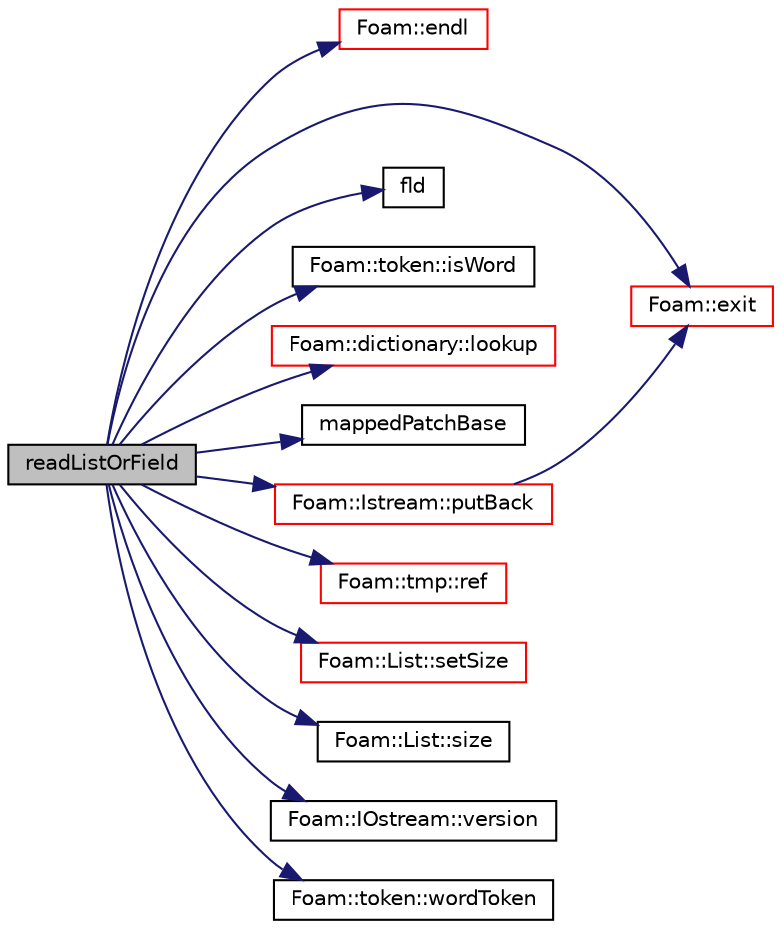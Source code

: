 digraph "readListOrField"
{
  bgcolor="transparent";
  edge [fontname="Helvetica",fontsize="10",labelfontname="Helvetica",labelfontsize="10"];
  node [fontname="Helvetica",fontsize="10",shape=record];
  rankdir="LR";
  Node1 [label="readListOrField",height=0.2,width=0.4,color="black", fillcolor="grey75", style="filled", fontcolor="black"];
  Node1 -> Node2 [color="midnightblue",fontsize="10",style="solid",fontname="Helvetica"];
  Node2 [label="Foam::endl",height=0.2,width=0.4,color="red",URL="$a10979.html#a2db8fe02a0d3909e9351bb4275b23ce4",tooltip="Add newline and flush stream. "];
  Node1 -> Node3 [color="midnightblue",fontsize="10",style="solid",fontname="Helvetica"];
  Node3 [label="Foam::exit",height=0.2,width=0.4,color="red",URL="$a10979.html#a06ca7250d8e89caf05243ec094843642"];
  Node1 -> Node4 [color="midnightblue",fontsize="10",style="solid",fontname="Helvetica"];
  Node4 [label="fld",height=0.2,width=0.4,color="black",URL="$a04403.html#ad4512456f4da706b47fd304150561080"];
  Node1 -> Node5 [color="midnightblue",fontsize="10",style="solid",fontname="Helvetica"];
  Node5 [label="Foam::token::isWord",height=0.2,width=0.4,color="black",URL="$a02696.html#aff8351bf74c7880f1403c24dec1f82cd"];
  Node1 -> Node6 [color="midnightblue",fontsize="10",style="solid",fontname="Helvetica"];
  Node6 [label="Foam::dictionary::lookup",height=0.2,width=0.4,color="red",URL="$a00530.html#a8baab402d653d6e789f67c57e23a5b59",tooltip="Find and return an entry data stream. "];
  Node1 -> Node7 [color="midnightblue",fontsize="10",style="solid",fontname="Helvetica"];
  Node7 [label="mappedPatchBase",height=0.2,width=0.4,color="black",URL="$a01449.html#a8fdc6791ed0f6f94533ac247a4d13235",tooltip="Construct from patch. "];
  Node1 -> Node8 [color="midnightblue",fontsize="10",style="solid",fontname="Helvetica"];
  Node8 [label="Foam::Istream::putBack",height=0.2,width=0.4,color="red",URL="$a01217.html#af22e503b062298eef54e360dfc06d0b4",tooltip="Put back token. "];
  Node8 -> Node3 [color="midnightblue",fontsize="10",style="solid",fontname="Helvetica"];
  Node1 -> Node9 [color="midnightblue",fontsize="10",style="solid",fontname="Helvetica"];
  Node9 [label="Foam::tmp::ref",height=0.2,width=0.4,color="red",URL="$a02694.html#a355da090b61b5b48e7435dec5942b7e9",tooltip="Return non-const reference or generate a fatal error. "];
  Node1 -> Node10 [color="midnightblue",fontsize="10",style="solid",fontname="Helvetica"];
  Node10 [label="Foam::List::setSize",height=0.2,width=0.4,color="red",URL="$a01390.html#aedb985ffeaf1bdbfeccc2a8730405703",tooltip="Reset size of List. "];
  Node1 -> Node11 [color="midnightblue",fontsize="10",style="solid",fontname="Helvetica"];
  Node11 [label="Foam::List::size",height=0.2,width=0.4,color="black",URL="$a01390.html#a8a5f6fa29bd4b500caf186f60245b384",tooltip="Override size to be inconsistent with allocated storage. "];
  Node1 -> Node12 [color="midnightblue",fontsize="10",style="solid",fontname="Helvetica"];
  Node12 [label="Foam::IOstream::version",height=0.2,width=0.4,color="black",URL="$a01203.html#ac12266e2067a7baeb13af68a5e643edd",tooltip="Return the stream version. "];
  Node1 -> Node13 [color="midnightblue",fontsize="10",style="solid",fontname="Helvetica"];
  Node13 [label="Foam::token::wordToken",height=0.2,width=0.4,color="black",URL="$a02696.html#ae0dabc7a27eb1575aebeb73cfb54832f"];
}
